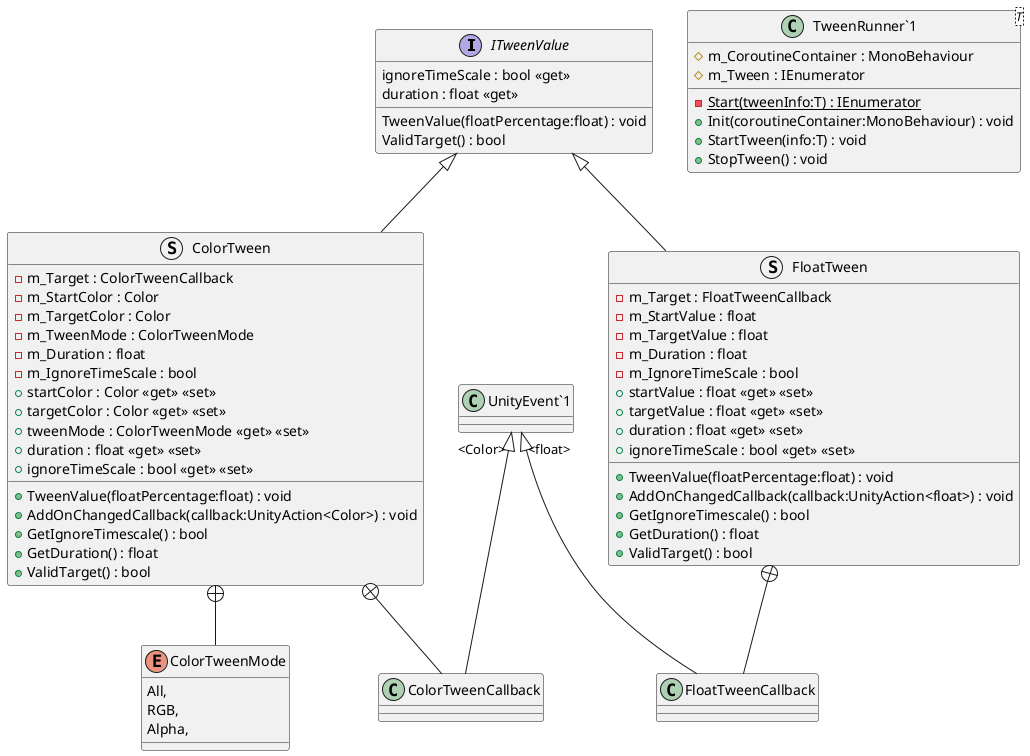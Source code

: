 @startuml
interface ITweenValue {
    TweenValue(floatPercentage:float) : void
    ignoreTimeScale : bool <<get>>
    duration : float <<get>>
    ValidTarget() : bool
}
struct ColorTween {
    - m_Target : ColorTweenCallback
    - m_StartColor : Color
    - m_TargetColor : Color
    - m_TweenMode : ColorTweenMode
    - m_Duration : float
    - m_IgnoreTimeScale : bool
    + startColor : Color <<get>> <<set>>
    + targetColor : Color <<get>> <<set>>
    + tweenMode : ColorTweenMode <<get>> <<set>>
    + duration : float <<get>> <<set>>
    + ignoreTimeScale : bool <<get>> <<set>>
    + TweenValue(floatPercentage:float) : void
    + AddOnChangedCallback(callback:UnityAction<Color>) : void
    + GetIgnoreTimescale() : bool
    + GetDuration() : float
    + ValidTarget() : bool
}
struct FloatTween {
    - m_Target : FloatTweenCallback
    - m_StartValue : float
    - m_TargetValue : float
    - m_Duration : float
    - m_IgnoreTimeScale : bool
    + startValue : float <<get>> <<set>>
    + targetValue : float <<get>> <<set>>
    + duration : float <<get>> <<set>>
    + ignoreTimeScale : bool <<get>> <<set>>
    + TweenValue(floatPercentage:float) : void
    + AddOnChangedCallback(callback:UnityAction<float>) : void
    + GetIgnoreTimescale() : bool
    + GetDuration() : float
    + ValidTarget() : bool
}
class "TweenRunner`1"<T> {
    # m_CoroutineContainer : MonoBehaviour
    # m_Tween : IEnumerator
    - {static} Start(tweenInfo:T) : IEnumerator
    + Init(coroutineContainer:MonoBehaviour) : void
    + StartTween(info:T) : void
    + StopTween() : void
}
enum ColorTweenMode {
    All,
    RGB,
    Alpha,
}
class ColorTweenCallback {
}
class FloatTweenCallback {
}
ITweenValue <|-- ColorTween
ITweenValue <|-- FloatTween
ColorTween +-- ColorTweenMode
ColorTween +-- ColorTweenCallback
"UnityEvent`1" "<Color>" <|-- ColorTweenCallback
FloatTween +-- FloatTweenCallback
"UnityEvent`1" "<float>" <|-- FloatTweenCallback
@enduml
